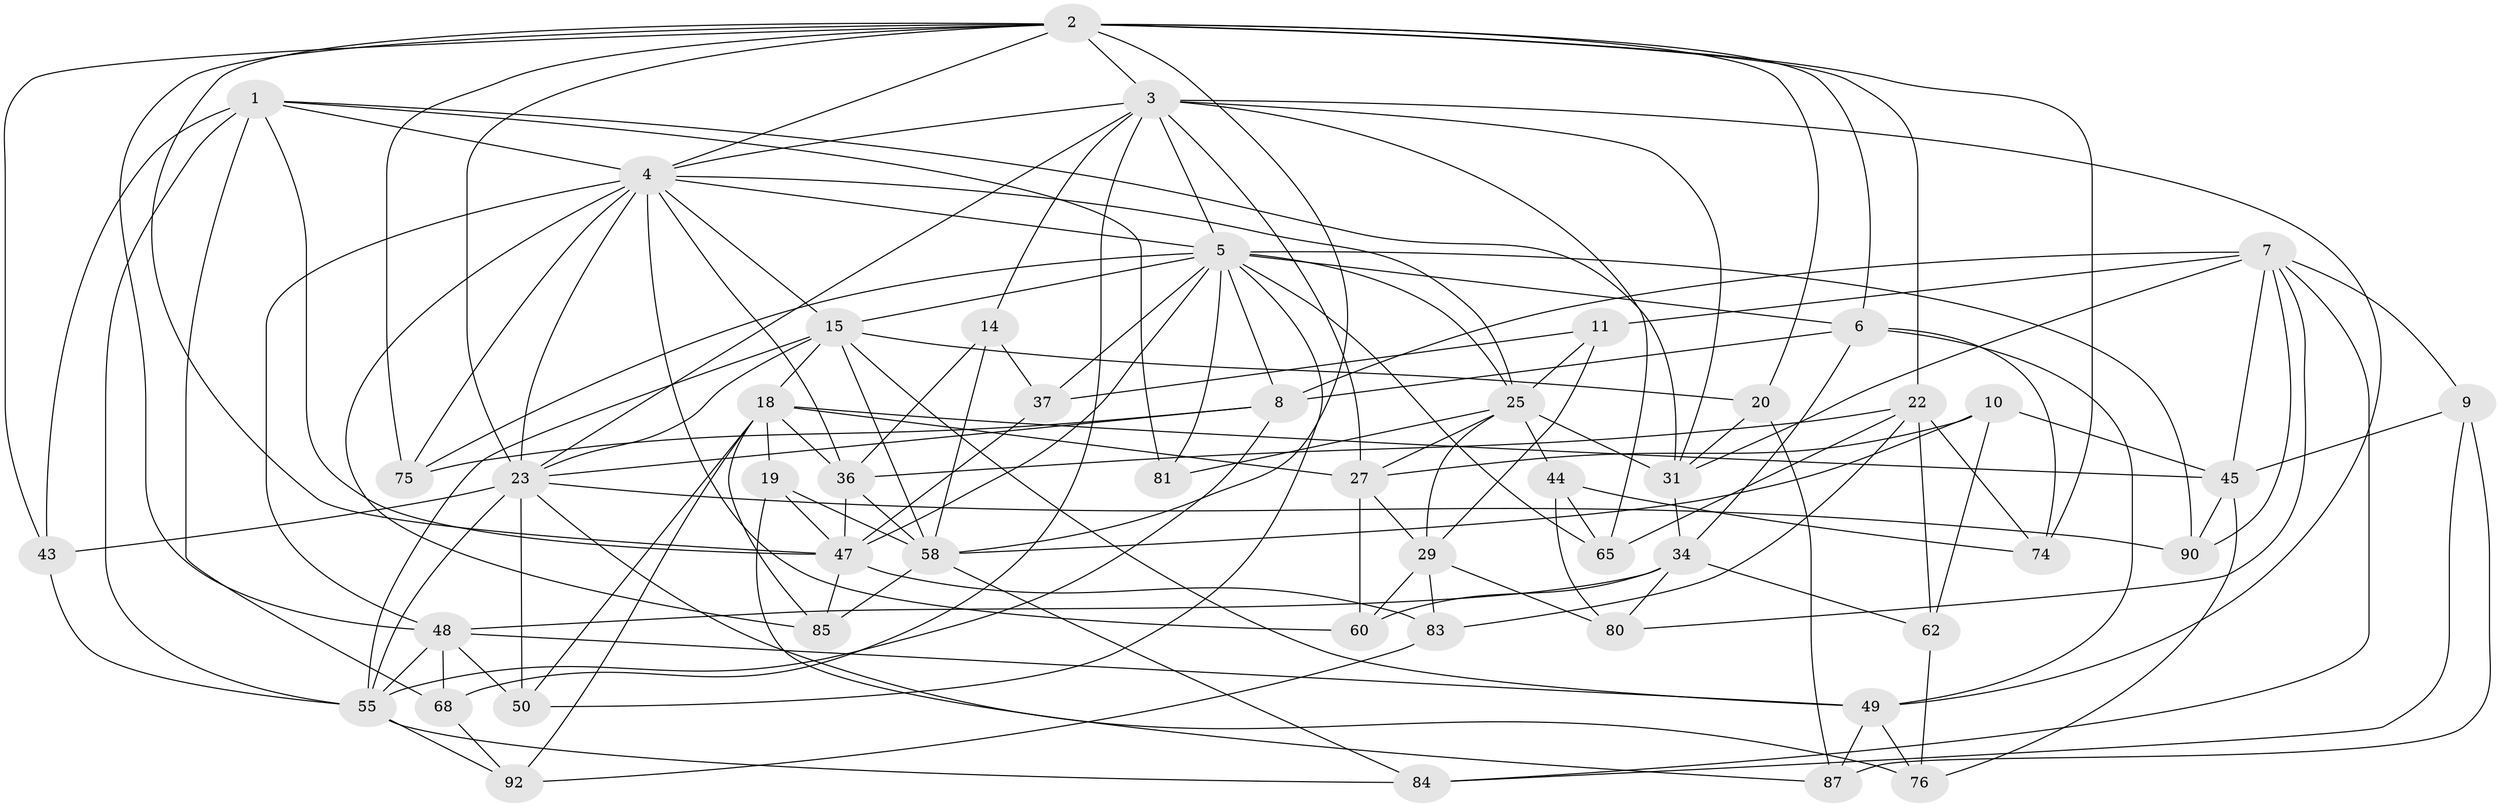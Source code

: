 // original degree distribution, {4: 1.0}
// Generated by graph-tools (version 1.1) at 2025/16/03/09/25 04:16:14]
// undirected, 49 vertices, 143 edges
graph export_dot {
graph [start="1"]
  node [color=gray90,style=filled];
  1 [super="+28+41"];
  2 [super="+66+33"];
  3 [super="+16+12"];
  4 [super="+24+21"];
  5 [super="+17+32+59"];
  6 [super="+70"];
  7 [super="+13"];
  8 [super="+53"];
  9;
  10;
  11;
  14;
  15 [super="+40+42"];
  18 [super="+78+77"];
  19;
  20;
  22 [super="+30"];
  23 [super="+67+91+82"];
  25 [super="+71+54"];
  27 [super="+86"];
  29 [super="+39"];
  31 [super="+56"];
  34 [super="+35"];
  36 [super="+38"];
  37;
  43;
  44;
  45 [super="+46"];
  47 [super="+99+79"];
  48 [super="+51"];
  49 [super="+88"];
  50;
  55 [super="+57"];
  58 [super="+73"];
  60;
  62;
  65;
  68 [super="+98"];
  74;
  75;
  76;
  80;
  81;
  83;
  84;
  85;
  87;
  90;
  92;
  1 -- 81;
  1 -- 68 [weight=2];
  1 -- 55;
  1 -- 43;
  1 -- 4;
  1 -- 31;
  1 -- 47;
  2 -- 75;
  2 -- 74;
  2 -- 20;
  2 -- 3;
  2 -- 6;
  2 -- 43;
  2 -- 22;
  2 -- 58;
  2 -- 23;
  2 -- 4;
  2 -- 48;
  2 -- 47;
  3 -- 5;
  3 -- 65;
  3 -- 4;
  3 -- 68;
  3 -- 23;
  3 -- 31;
  3 -- 27;
  3 -- 49;
  3 -- 14;
  4 -- 75;
  4 -- 25;
  4 -- 60;
  4 -- 5;
  4 -- 36;
  4 -- 85;
  4 -- 23;
  4 -- 15;
  4 -- 48;
  5 -- 81 [weight=2];
  5 -- 47;
  5 -- 15;
  5 -- 6;
  5 -- 65;
  5 -- 37;
  5 -- 50;
  5 -- 8;
  5 -- 25;
  5 -- 90;
  5 -- 75;
  6 -- 74;
  6 -- 49;
  6 -- 34;
  6 -- 8;
  7 -- 11;
  7 -- 8;
  7 -- 80;
  7 -- 84;
  7 -- 9;
  7 -- 90;
  7 -- 45;
  7 -- 31;
  8 -- 75;
  8 -- 55;
  8 -- 23;
  9 -- 84;
  9 -- 45;
  9 -- 87;
  10 -- 45;
  10 -- 62;
  10 -- 27;
  10 -- 58;
  11 -- 29;
  11 -- 37;
  11 -- 25;
  14 -- 37;
  14 -- 36;
  14 -- 58;
  15 -- 18;
  15 -- 58;
  15 -- 20;
  15 -- 55;
  15 -- 49;
  15 -- 23;
  18 -- 85;
  18 -- 50;
  18 -- 19;
  18 -- 36;
  18 -- 27;
  18 -- 92;
  18 -- 45;
  19 -- 58;
  19 -- 87;
  19 -- 47;
  20 -- 87;
  20 -- 31;
  22 -- 62;
  22 -- 65;
  22 -- 74;
  22 -- 83;
  22 -- 36;
  23 -- 50;
  23 -- 43;
  23 -- 90;
  23 -- 55;
  23 -- 76;
  25 -- 81;
  25 -- 44;
  25 -- 31;
  25 -- 27;
  25 -- 29;
  27 -- 29;
  27 -- 60;
  29 -- 80;
  29 -- 83;
  29 -- 60;
  31 -- 34;
  34 -- 60;
  34 -- 80;
  34 -- 48;
  34 -- 62;
  36 -- 58;
  36 -- 47;
  37 -- 47;
  43 -- 55;
  44 -- 74;
  44 -- 80;
  44 -- 65;
  45 -- 90;
  45 -- 76;
  47 -- 85;
  47 -- 83;
  48 -- 50;
  48 -- 68 [weight=2];
  48 -- 49;
  48 -- 55;
  49 -- 87;
  49 -- 76;
  55 -- 92;
  55 -- 84;
  58 -- 84;
  58 -- 85;
  62 -- 76;
  68 -- 92;
  83 -- 92;
}
